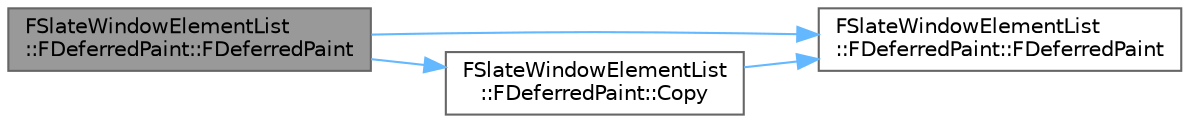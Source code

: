digraph "FSlateWindowElementList::FDeferredPaint::FDeferredPaint"
{
 // INTERACTIVE_SVG=YES
 // LATEX_PDF_SIZE
  bgcolor="transparent";
  edge [fontname=Helvetica,fontsize=10,labelfontname=Helvetica,labelfontsize=10];
  node [fontname=Helvetica,fontsize=10,shape=box,height=0.2,width=0.4];
  rankdir="LR";
  Node1 [id="Node000001",label="FSlateWindowElementList\l::FDeferredPaint::FDeferredPaint",height=0.2,width=0.4,color="gray40", fillcolor="grey60", style="filled", fontcolor="black",tooltip=" "];
  Node1 -> Node2 [id="edge1_Node000001_Node000002",color="steelblue1",style="solid",tooltip=" "];
  Node2 [id="Node000002",label="FSlateWindowElementList\l::FDeferredPaint::FDeferredPaint",height=0.2,width=0.4,color="grey40", fillcolor="white", style="filled",URL="$d9/d1a/structFSlateWindowElementList_1_1FDeferredPaint.html#abe073c116238fc9f333db024612ef368",tooltip=" "];
  Node1 -> Node3 [id="edge2_Node000001_Node000003",color="steelblue1",style="solid",tooltip=" "];
  Node3 [id="Node000003",label="FSlateWindowElementList\l::FDeferredPaint::Copy",height=0.2,width=0.4,color="grey40", fillcolor="white", style="filled",URL="$d9/d1a/structFSlateWindowElementList_1_1FDeferredPaint.html#ad2b809c0e7e6117ef9d195f98de04d0e",tooltip=" "];
  Node3 -> Node2 [id="edge3_Node000003_Node000002",color="steelblue1",style="solid",tooltip=" "];
}
